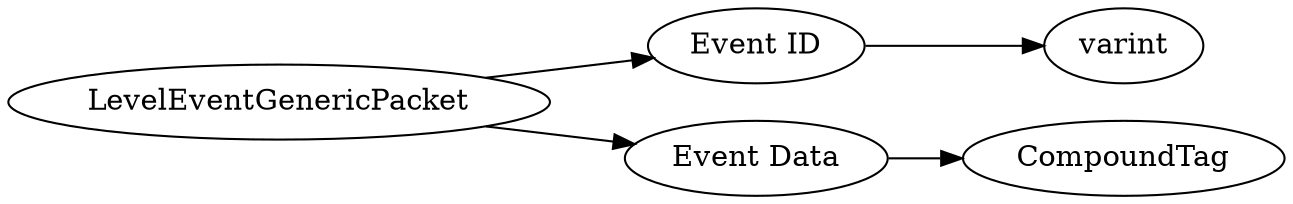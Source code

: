 digraph "LevelEventGenericPacket" {
rankdir = LR
0
0 -> 1
1 -> 2
0 -> 3
3 -> 4

0 [label="LevelEventGenericPacket",comment="name: \"LevelEventGenericPacket\", typeName: \"\", id: 0, branchId: 124, recurseId: -1, attributes: 0, notes: \"\""];
1 [label="Event ID",comment="name: \"Event ID\", typeName: \"\", id: 1, branchId: 0, recurseId: -1, attributes: 0, notes: \"\""];
2 [label="varint",comment="name: \"varint\", typeName: \"\", id: 2, branchId: 0, recurseId: -1, attributes: 512, notes: \"\""];
3 [label="Event Data",comment="name: \"Event Data\", typeName: \"CompoundTag\", id: 3, branchId: 0, recurseId: -1, attributes: 256, notes: \"Note about Event ID: Legacy particles use the @enums.html#Particle Type@  enum |ed with ParticleLegacyEvent(0x4000)\""];
4 [label="CompoundTag",comment="name: \"CompoundTag\", typeName: \"\", id: 4, branchId: 0, recurseId: -1, attributes: 512, notes: \"\""];
{ rank = max;2;4}

}
